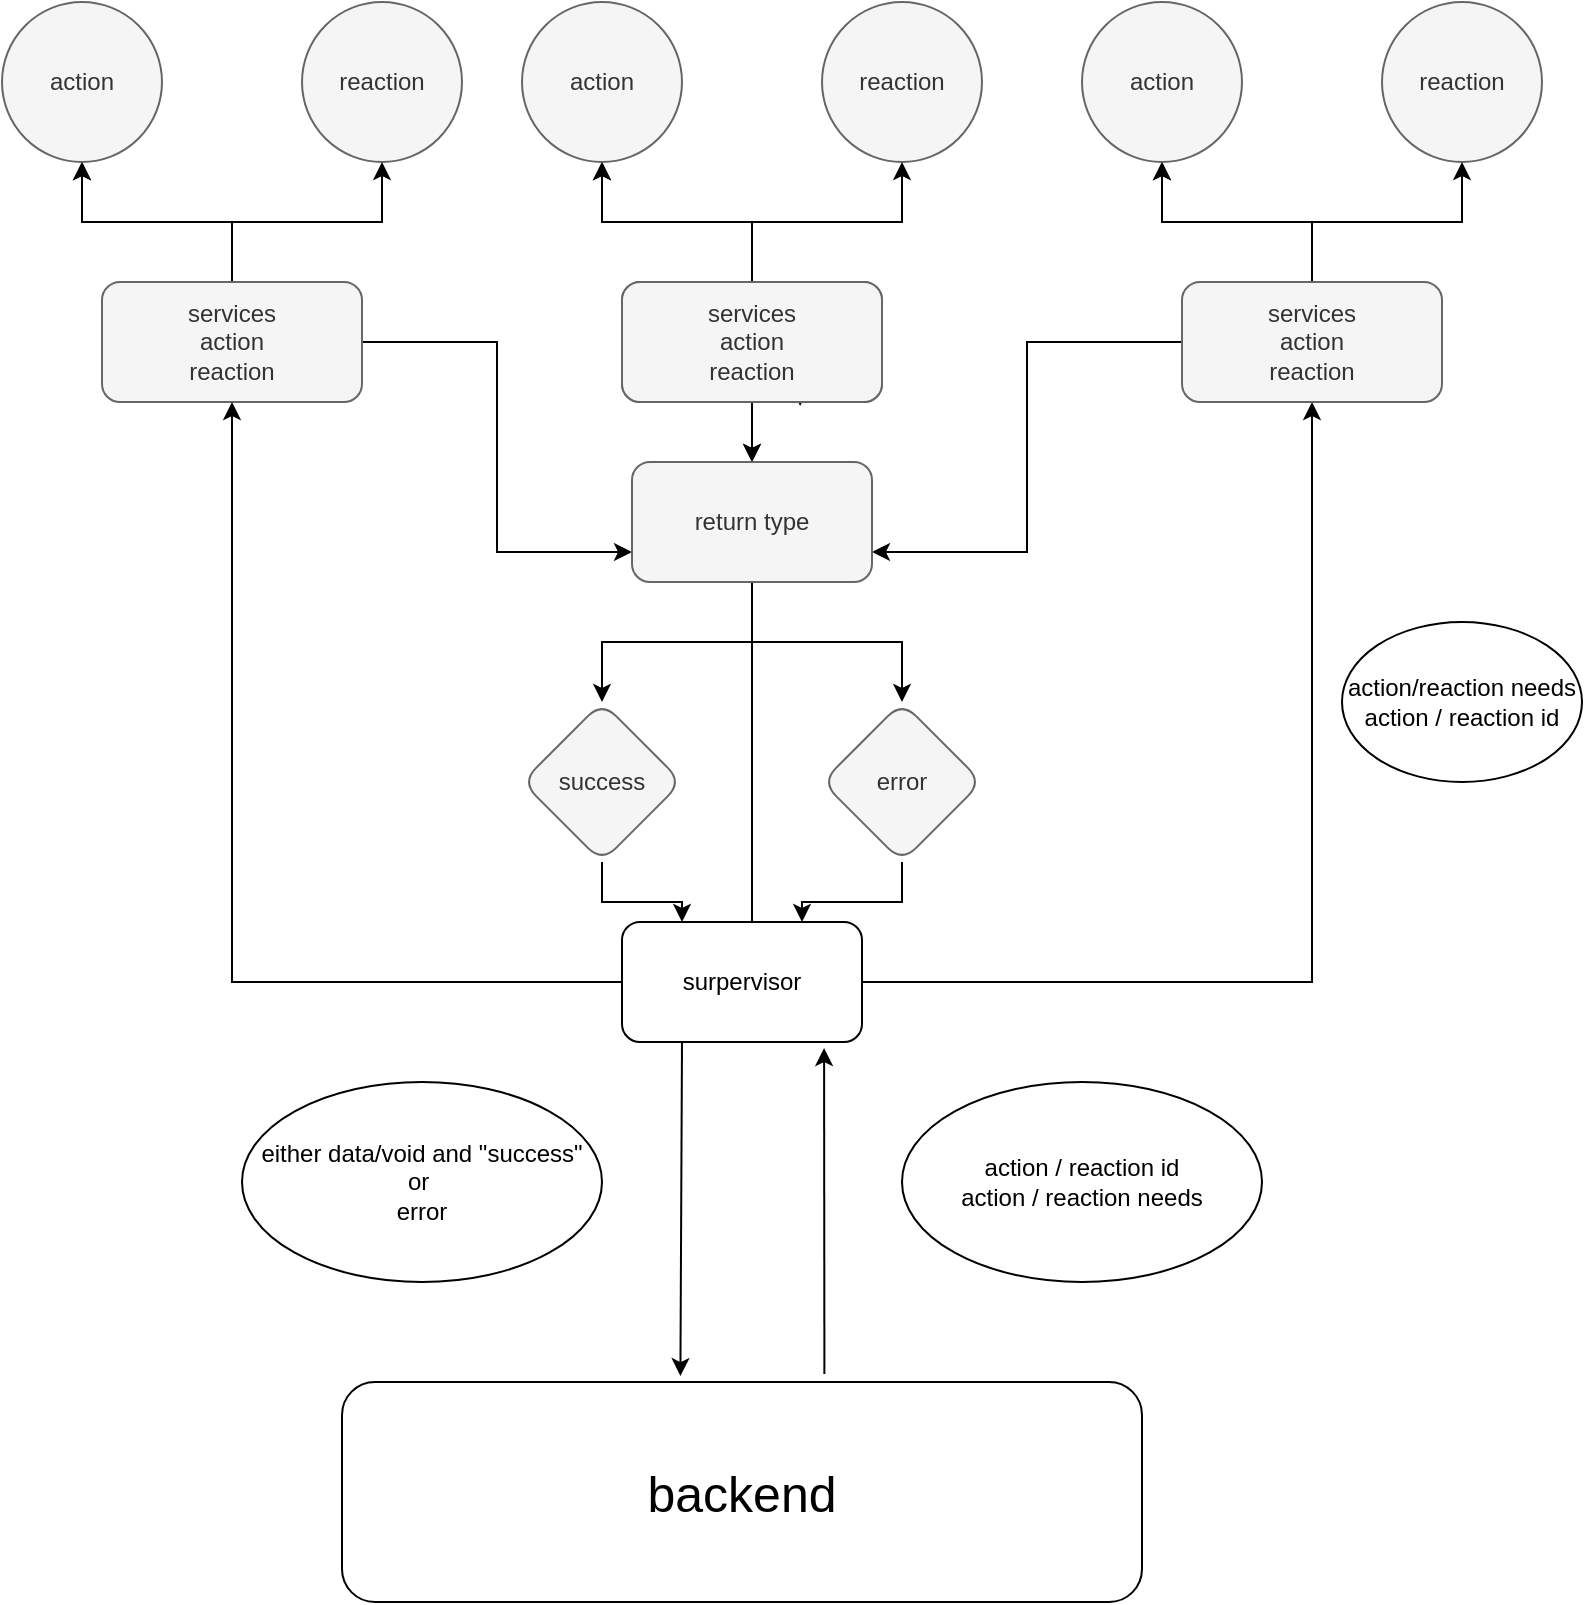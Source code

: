 <mxfile version="24.0.2" type="github">
  <diagram name="Page-1" id="8I_OuP4SY0y7ME5x4KUn">
    <mxGraphModel dx="1194" dy="762" grid="1" gridSize="10" guides="1" tooltips="1" connect="1" arrows="1" fold="1" page="1" pageScale="1" pageWidth="827" pageHeight="1169" math="0" shadow="0">
      <root>
        <mxCell id="0" />
        <mxCell id="1" parent="0" />
        <mxCell id="HtkHstweuKeVrIyp_Efd-10" value="" style="edgeStyle=orthogonalEdgeStyle;rounded=0;orthogonalLoop=1;jettySize=auto;html=1;" edge="1" parent="1" source="HtkHstweuKeVrIyp_Efd-1" target="HtkHstweuKeVrIyp_Efd-9">
          <mxGeometry relative="1" as="geometry" />
        </mxCell>
        <mxCell id="HtkHstweuKeVrIyp_Efd-11" value="" style="edgeStyle=orthogonalEdgeStyle;rounded=0;orthogonalLoop=1;jettySize=auto;html=1;" edge="1" parent="1" source="HtkHstweuKeVrIyp_Efd-1" target="HtkHstweuKeVrIyp_Efd-9">
          <mxGeometry relative="1" as="geometry" />
        </mxCell>
        <mxCell id="HtkHstweuKeVrIyp_Efd-14" value="" style="edgeStyle=orthogonalEdgeStyle;rounded=0;orthogonalLoop=1;jettySize=auto;html=1;" edge="1" parent="1" source="HtkHstweuKeVrIyp_Efd-1" target="HtkHstweuKeVrIyp_Efd-13">
          <mxGeometry relative="1" as="geometry" />
        </mxCell>
        <mxCell id="HtkHstweuKeVrIyp_Efd-39" style="edgeStyle=orthogonalEdgeStyle;rounded=0;orthogonalLoop=1;jettySize=auto;html=1;entryX=0;entryY=0.75;entryDx=0;entryDy=0;" edge="1" parent="1" source="HtkHstweuKeVrIyp_Efd-1" target="HtkHstweuKeVrIyp_Efd-30">
          <mxGeometry relative="1" as="geometry" />
        </mxCell>
        <mxCell id="HtkHstweuKeVrIyp_Efd-1" value="services&lt;br&gt;action&lt;br&gt;reaction" style="rounded=1;whiteSpace=wrap;html=1;fillColor=#f5f5f5;fontColor=#333333;strokeColor=#666666;" vertex="1" parent="1">
          <mxGeometry x="80" y="220" width="130" height="60" as="geometry" />
        </mxCell>
        <mxCell id="HtkHstweuKeVrIyp_Efd-3" value="services&lt;br&gt;action&lt;br&gt;reaction" style="rounded=1;whiteSpace=wrap;html=1;fillColor=#f5f5f5;fontColor=#333333;strokeColor=#666666;" vertex="1" parent="1">
          <mxGeometry x="340" y="220" width="130" height="60" as="geometry" />
        </mxCell>
        <mxCell id="HtkHstweuKeVrIyp_Efd-47" style="edgeStyle=orthogonalEdgeStyle;rounded=0;orthogonalLoop=1;jettySize=auto;html=1;entryX=0.685;entryY=1.033;entryDx=0;entryDy=0;entryPerimeter=0;" edge="1" parent="1" source="HtkHstweuKeVrIyp_Efd-4" target="HtkHstweuKeVrIyp_Efd-18">
          <mxGeometry relative="1" as="geometry">
            <Array as="points">
              <mxPoint x="405" y="280" />
              <mxPoint x="429" y="280" />
            </Array>
          </mxGeometry>
        </mxCell>
        <mxCell id="HtkHstweuKeVrIyp_Efd-48" style="edgeStyle=orthogonalEdgeStyle;rounded=0;orthogonalLoop=1;jettySize=auto;html=1;entryX=0.5;entryY=1;entryDx=0;entryDy=0;" edge="1" parent="1" source="HtkHstweuKeVrIyp_Efd-4" target="HtkHstweuKeVrIyp_Efd-24">
          <mxGeometry relative="1" as="geometry" />
        </mxCell>
        <mxCell id="HtkHstweuKeVrIyp_Efd-49" style="edgeStyle=orthogonalEdgeStyle;rounded=0;orthogonalLoop=1;jettySize=auto;html=1;entryX=0.5;entryY=1;entryDx=0;entryDy=0;" edge="1" parent="1" source="HtkHstweuKeVrIyp_Efd-4" target="HtkHstweuKeVrIyp_Efd-1">
          <mxGeometry relative="1" as="geometry" />
        </mxCell>
        <mxCell id="HtkHstweuKeVrIyp_Efd-4" value="surpervisor" style="rounded=1;whiteSpace=wrap;html=1;" vertex="1" parent="1">
          <mxGeometry x="340" y="540" width="120" height="60" as="geometry" />
        </mxCell>
        <mxCell id="HtkHstweuKeVrIyp_Efd-9" value="action" style="ellipse;whiteSpace=wrap;html=1;fillColor=#f5f5f5;strokeColor=#666666;fontColor=#333333;rounded=1;" vertex="1" parent="1">
          <mxGeometry x="30" y="80" width="80" height="80" as="geometry" />
        </mxCell>
        <mxCell id="HtkHstweuKeVrIyp_Efd-13" value="reaction" style="ellipse;whiteSpace=wrap;html=1;fillColor=#f5f5f5;strokeColor=#666666;fontColor=#333333;rounded=1;" vertex="1" parent="1">
          <mxGeometry x="180" y="80" width="80" height="80" as="geometry" />
        </mxCell>
        <mxCell id="HtkHstweuKeVrIyp_Efd-15" value="" style="edgeStyle=orthogonalEdgeStyle;rounded=0;orthogonalLoop=1;jettySize=auto;html=1;" edge="1" parent="1" source="HtkHstweuKeVrIyp_Efd-18" target="HtkHstweuKeVrIyp_Efd-19">
          <mxGeometry relative="1" as="geometry" />
        </mxCell>
        <mxCell id="HtkHstweuKeVrIyp_Efd-16" value="" style="edgeStyle=orthogonalEdgeStyle;rounded=0;orthogonalLoop=1;jettySize=auto;html=1;" edge="1" parent="1" source="HtkHstweuKeVrIyp_Efd-18" target="HtkHstweuKeVrIyp_Efd-19">
          <mxGeometry relative="1" as="geometry" />
        </mxCell>
        <mxCell id="HtkHstweuKeVrIyp_Efd-17" value="" style="edgeStyle=orthogonalEdgeStyle;rounded=0;orthogonalLoop=1;jettySize=auto;html=1;" edge="1" parent="1" source="HtkHstweuKeVrIyp_Efd-18" target="HtkHstweuKeVrIyp_Efd-20">
          <mxGeometry relative="1" as="geometry" />
        </mxCell>
        <mxCell id="HtkHstweuKeVrIyp_Efd-29" value="" style="edgeStyle=orthogonalEdgeStyle;rounded=0;orthogonalLoop=1;jettySize=auto;html=1;" edge="1" parent="1" source="HtkHstweuKeVrIyp_Efd-18">
          <mxGeometry relative="1" as="geometry">
            <mxPoint x="405" y="310" as="targetPoint" />
          </mxGeometry>
        </mxCell>
        <mxCell id="HtkHstweuKeVrIyp_Efd-31" value="" style="edgeStyle=orthogonalEdgeStyle;rounded=0;orthogonalLoop=1;jettySize=auto;html=1;" edge="1" parent="1" source="HtkHstweuKeVrIyp_Efd-18" target="HtkHstweuKeVrIyp_Efd-30">
          <mxGeometry relative="1" as="geometry" />
        </mxCell>
        <mxCell id="HtkHstweuKeVrIyp_Efd-18" value="services&lt;br&gt;action&lt;br&gt;reaction" style="rounded=1;whiteSpace=wrap;html=1;fillColor=#f5f5f5;fontColor=#333333;strokeColor=#666666;" vertex="1" parent="1">
          <mxGeometry x="340" y="220" width="130" height="60" as="geometry" />
        </mxCell>
        <mxCell id="HtkHstweuKeVrIyp_Efd-19" value="action" style="ellipse;whiteSpace=wrap;html=1;fillColor=#f5f5f5;strokeColor=#666666;fontColor=#333333;rounded=1;" vertex="1" parent="1">
          <mxGeometry x="290" y="80" width="80" height="80" as="geometry" />
        </mxCell>
        <mxCell id="HtkHstweuKeVrIyp_Efd-20" value="reaction" style="ellipse;whiteSpace=wrap;html=1;fillColor=#f5f5f5;strokeColor=#666666;fontColor=#333333;rounded=1;" vertex="1" parent="1">
          <mxGeometry x="440" y="80" width="80" height="80" as="geometry" />
        </mxCell>
        <mxCell id="HtkHstweuKeVrIyp_Efd-21" value="" style="edgeStyle=orthogonalEdgeStyle;rounded=0;orthogonalLoop=1;jettySize=auto;html=1;" edge="1" parent="1" source="HtkHstweuKeVrIyp_Efd-24" target="HtkHstweuKeVrIyp_Efd-25">
          <mxGeometry relative="1" as="geometry" />
        </mxCell>
        <mxCell id="HtkHstweuKeVrIyp_Efd-22" value="" style="edgeStyle=orthogonalEdgeStyle;rounded=0;orthogonalLoop=1;jettySize=auto;html=1;" edge="1" parent="1" source="HtkHstweuKeVrIyp_Efd-24" target="HtkHstweuKeVrIyp_Efd-25">
          <mxGeometry relative="1" as="geometry" />
        </mxCell>
        <mxCell id="HtkHstweuKeVrIyp_Efd-23" value="" style="edgeStyle=orthogonalEdgeStyle;rounded=0;orthogonalLoop=1;jettySize=auto;html=1;" edge="1" parent="1" source="HtkHstweuKeVrIyp_Efd-24" target="HtkHstweuKeVrIyp_Efd-26">
          <mxGeometry relative="1" as="geometry" />
        </mxCell>
        <mxCell id="HtkHstweuKeVrIyp_Efd-40" style="edgeStyle=orthogonalEdgeStyle;rounded=0;orthogonalLoop=1;jettySize=auto;html=1;entryX=1;entryY=0.75;entryDx=0;entryDy=0;" edge="1" parent="1" source="HtkHstweuKeVrIyp_Efd-24" target="HtkHstweuKeVrIyp_Efd-30">
          <mxGeometry relative="1" as="geometry" />
        </mxCell>
        <mxCell id="HtkHstweuKeVrIyp_Efd-24" value="services&lt;br&gt;action&lt;br&gt;reaction" style="rounded=1;whiteSpace=wrap;html=1;fillColor=#f5f5f5;fontColor=#333333;strokeColor=#666666;" vertex="1" parent="1">
          <mxGeometry x="620" y="220" width="130" height="60" as="geometry" />
        </mxCell>
        <mxCell id="HtkHstweuKeVrIyp_Efd-25" value="action" style="ellipse;whiteSpace=wrap;html=1;fillColor=#f5f5f5;strokeColor=#666666;fontColor=#333333;rounded=1;" vertex="1" parent="1">
          <mxGeometry x="570" y="80" width="80" height="80" as="geometry" />
        </mxCell>
        <mxCell id="HtkHstweuKeVrIyp_Efd-26" value="reaction" style="ellipse;whiteSpace=wrap;html=1;fillColor=#f5f5f5;strokeColor=#666666;fontColor=#333333;rounded=1;" vertex="1" parent="1">
          <mxGeometry x="720" y="80" width="80" height="80" as="geometry" />
        </mxCell>
        <mxCell id="HtkHstweuKeVrIyp_Efd-33" value="" style="edgeStyle=orthogonalEdgeStyle;rounded=0;orthogonalLoop=1;jettySize=auto;html=1;" edge="1" parent="1" source="HtkHstweuKeVrIyp_Efd-30" target="HtkHstweuKeVrIyp_Efd-32">
          <mxGeometry relative="1" as="geometry" />
        </mxCell>
        <mxCell id="HtkHstweuKeVrIyp_Efd-36" value="" style="edgeStyle=orthogonalEdgeStyle;rounded=0;orthogonalLoop=1;jettySize=auto;html=1;" edge="1" parent="1" source="HtkHstweuKeVrIyp_Efd-30" target="HtkHstweuKeVrIyp_Efd-35">
          <mxGeometry relative="1" as="geometry" />
        </mxCell>
        <mxCell id="HtkHstweuKeVrIyp_Efd-30" value="return type" style="rounded=1;whiteSpace=wrap;html=1;fillColor=#f5f5f5;strokeColor=#666666;fontColor=#333333;" vertex="1" parent="1">
          <mxGeometry x="345" y="310" width="120" height="60" as="geometry" />
        </mxCell>
        <mxCell id="HtkHstweuKeVrIyp_Efd-37" style="edgeStyle=orthogonalEdgeStyle;rounded=0;orthogonalLoop=1;jettySize=auto;html=1;entryX=0.25;entryY=0;entryDx=0;entryDy=0;" edge="1" parent="1" source="HtkHstweuKeVrIyp_Efd-32" target="HtkHstweuKeVrIyp_Efd-4">
          <mxGeometry relative="1" as="geometry" />
        </mxCell>
        <mxCell id="HtkHstweuKeVrIyp_Efd-32" value="success" style="rhombus;whiteSpace=wrap;html=1;fillColor=#f5f5f5;strokeColor=#666666;fontColor=#333333;rounded=1;" vertex="1" parent="1">
          <mxGeometry x="290" y="430" width="80" height="80" as="geometry" />
        </mxCell>
        <mxCell id="HtkHstweuKeVrIyp_Efd-38" style="edgeStyle=orthogonalEdgeStyle;rounded=0;orthogonalLoop=1;jettySize=auto;html=1;entryX=0.75;entryY=0;entryDx=0;entryDy=0;" edge="1" parent="1" source="HtkHstweuKeVrIyp_Efd-35" target="HtkHstweuKeVrIyp_Efd-4">
          <mxGeometry relative="1" as="geometry" />
        </mxCell>
        <mxCell id="HtkHstweuKeVrIyp_Efd-35" value="error" style="rhombus;whiteSpace=wrap;html=1;fillColor=#f5f5f5;strokeColor=#666666;fontColor=#333333;rounded=1;" vertex="1" parent="1">
          <mxGeometry x="440" y="430" width="80" height="80" as="geometry" />
        </mxCell>
        <mxCell id="HtkHstweuKeVrIyp_Efd-41" value="&lt;font style=&quot;font-size: 25px;&quot;&gt;backend&lt;/font&gt;" style="whiteSpace=wrap;html=1;rounded=1;" vertex="1" parent="1">
          <mxGeometry x="200" y="770" width="400" height="110" as="geometry" />
        </mxCell>
        <mxCell id="HtkHstweuKeVrIyp_Efd-43" value="" style="endArrow=classic;html=1;rounded=0;exitX=0.603;exitY=-0.036;exitDx=0;exitDy=0;exitPerimeter=0;entryX=0.842;entryY=1.05;entryDx=0;entryDy=0;entryPerimeter=0;" edge="1" parent="1" source="HtkHstweuKeVrIyp_Efd-41" target="HtkHstweuKeVrIyp_Efd-4">
          <mxGeometry width="50" height="50" relative="1" as="geometry">
            <mxPoint x="390" y="670" as="sourcePoint" />
            <mxPoint x="440" y="620" as="targetPoint" />
            <Array as="points" />
          </mxGeometry>
        </mxCell>
        <mxCell id="HtkHstweuKeVrIyp_Efd-44" value="" style="endArrow=classic;html=1;rounded=0;exitX=0.25;exitY=1;exitDx=0;exitDy=0;entryX=0.423;entryY=-0.027;entryDx=0;entryDy=0;entryPerimeter=0;" edge="1" parent="1" source="HtkHstweuKeVrIyp_Efd-4" target="HtkHstweuKeVrIyp_Efd-41">
          <mxGeometry width="50" height="50" relative="1" as="geometry">
            <mxPoint x="390" y="670" as="sourcePoint" />
            <mxPoint x="440" y="620" as="targetPoint" />
          </mxGeometry>
        </mxCell>
        <mxCell id="HtkHstweuKeVrIyp_Efd-45" value="action / reaction id&lt;br&gt;action / reaction needs" style="ellipse;whiteSpace=wrap;html=1;" vertex="1" parent="1">
          <mxGeometry x="480" y="620" width="180" height="100" as="geometry" />
        </mxCell>
        <mxCell id="HtkHstweuKeVrIyp_Efd-46" value="either data/void and &quot;success&quot;&lt;br&gt;or&amp;nbsp;&lt;br&gt;error" style="ellipse;whiteSpace=wrap;html=1;" vertex="1" parent="1">
          <mxGeometry x="150" y="620" width="180" height="100" as="geometry" />
        </mxCell>
        <mxCell id="HtkHstweuKeVrIyp_Efd-50" value="action/reaction needs&lt;br&gt;action / reaction id" style="ellipse;whiteSpace=wrap;html=1;" vertex="1" parent="1">
          <mxGeometry x="700" y="390" width="120" height="80" as="geometry" />
        </mxCell>
      </root>
    </mxGraphModel>
  </diagram>
</mxfile>
